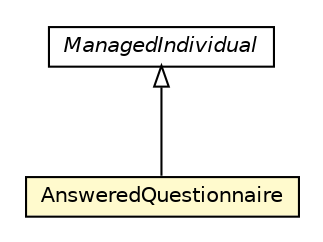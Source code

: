 #!/usr/local/bin/dot
#
# Class diagram 
# Generated by UMLGraph version R5_6-24-gf6e263 (http://www.umlgraph.org/)
#

digraph G {
	edge [fontname="Helvetica",fontsize=10,labelfontname="Helvetica",labelfontsize=10];
	node [fontname="Helvetica",fontsize=10,shape=plaintext];
	nodesep=0.25;
	ranksep=0.5;
	// org.universAAL.middleware.owl.ManagedIndividual
	c2062121 [label=<<table title="org.universAAL.middleware.owl.ManagedIndividual" border="0" cellborder="1" cellspacing="0" cellpadding="2" port="p" href="../../middleware/owl/ManagedIndividual.html">
		<tr><td><table border="0" cellspacing="0" cellpadding="1">
<tr><td align="center" balign="center"><font face="Helvetica-Oblique"> ManagedIndividual </font></td></tr>
		</table></td></tr>
		</table>>, URL="../../middleware/owl/ManagedIndividual.html", fontname="Helvetica", fontcolor="black", fontsize=10.0];
	// org.universAAL.ontology.questionnaire.AnsweredQuestionnaire
	c2062944 [label=<<table title="org.universAAL.ontology.questionnaire.AnsweredQuestionnaire" border="0" cellborder="1" cellspacing="0" cellpadding="2" port="p" bgcolor="lemonChiffon" href="./AnsweredQuestionnaire.html">
		<tr><td><table border="0" cellspacing="0" cellpadding="1">
<tr><td align="center" balign="center"> AnsweredQuestionnaire </td></tr>
		</table></td></tr>
		</table>>, URL="./AnsweredQuestionnaire.html", fontname="Helvetica", fontcolor="black", fontsize=10.0];
	//org.universAAL.ontology.questionnaire.AnsweredQuestionnaire extends org.universAAL.middleware.owl.ManagedIndividual
	c2062121:p -> c2062944:p [dir=back,arrowtail=empty];
}

